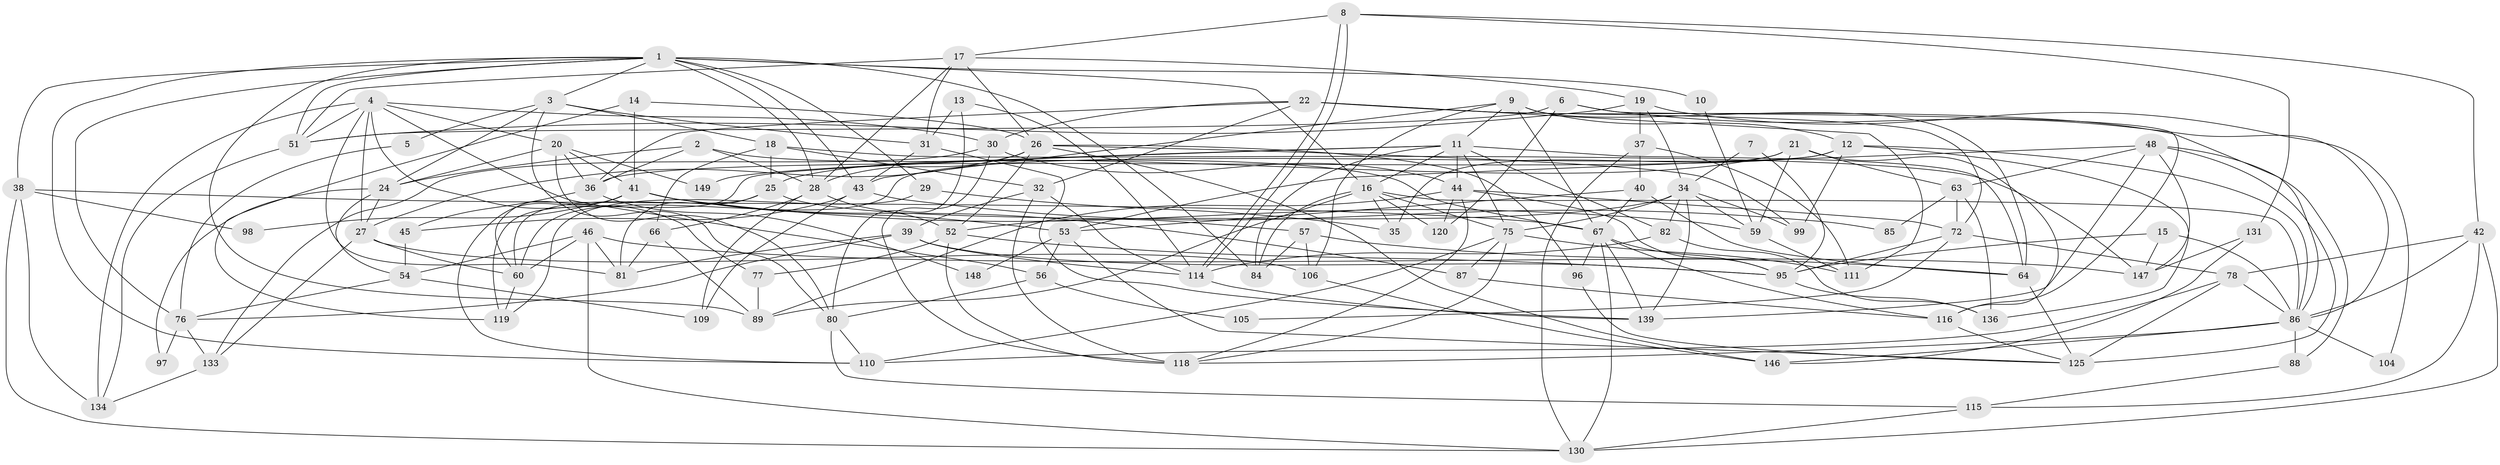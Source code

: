// original degree distribution, {6: 0.053691275167785234, 4: 0.2751677852348993, 3: 0.2348993288590604, 2: 0.14093959731543623, 5: 0.2550335570469799, 7: 0.020134228187919462, 10: 0.006711409395973154, 8: 0.013422818791946308}
// Generated by graph-tools (version 1.1) at 2025/11/02/27/25 16:11:19]
// undirected, 99 vertices, 244 edges
graph export_dot {
graph [start="1"]
  node [color=gray90,style=filled];
  1 [super="+144"];
  2 [super="+108"];
  3;
  4 [super="+58"];
  5;
  6 [super="+47"];
  7;
  8;
  9;
  10;
  11 [super="+23"];
  12 [super="+141"];
  13;
  14;
  15;
  16 [super="+138"];
  17 [super="+91"];
  18 [super="+55"];
  19 [super="+90"];
  20 [super="+140"];
  21;
  22 [super="+143"];
  24 [super="+65"];
  25 [super="+33"];
  26 [super="+121"];
  27 [super="+61"];
  28 [super="+107"];
  29;
  30;
  31 [super="+122"];
  32;
  34 [super="+100"];
  35;
  36 [super="+101"];
  37 [super="+117"];
  38;
  39 [super="+127"];
  40;
  41 [super="+70"];
  42 [super="+123"];
  43 [super="+49"];
  44 [super="+50"];
  45 [super="+79"];
  46 [super="+129"];
  48 [super="+74"];
  51 [super="+68"];
  52 [super="+132"];
  53 [super="+62"];
  54;
  56;
  57;
  59 [super="+73"];
  60 [super="+71"];
  63 [super="+92"];
  64 [super="+69"];
  66;
  67 [super="+93"];
  72 [super="+112"];
  75 [super="+124"];
  76 [super="+113"];
  77;
  78 [super="+135"];
  80 [super="+128"];
  81 [super="+83"];
  82;
  84;
  85;
  86 [super="+103"];
  87;
  88;
  89 [super="+94"];
  95 [super="+102"];
  96;
  97;
  98;
  99;
  104;
  105;
  106;
  109;
  110 [super="+142"];
  111;
  114 [super="+137"];
  115;
  116 [super="+126"];
  118;
  119;
  120;
  125;
  130 [super="+145"];
  131;
  133;
  134;
  136;
  139;
  146;
  147;
  148;
  149;
  1 -- 84;
  1 -- 29;
  1 -- 110;
  1 -- 3;
  1 -- 38;
  1 -- 10;
  1 -- 43;
  1 -- 16;
  1 -- 51;
  1 -- 28;
  1 -- 76;
  1 -- 89;
  2 -- 67;
  2 -- 24;
  2 -- 36;
  2 -- 28;
  3 -- 5;
  3 -- 24;
  3 -- 80;
  3 -- 18;
  3 -- 31;
  4 -- 51;
  4 -- 77;
  4 -- 20;
  4 -- 134;
  4 -- 56;
  4 -- 27;
  4 -- 30;
  4 -- 81;
  5 -- 76;
  6 -- 116;
  6 -- 120;
  6 -- 86;
  6 -- 51;
  7 -- 34;
  7 -- 95;
  8 -- 114;
  8 -- 114;
  8 -- 131;
  8 -- 42;
  8 -- 17;
  9 -- 64;
  9 -- 106;
  9 -- 43;
  9 -- 67;
  9 -- 12;
  9 -- 11;
  10 -- 59;
  11 -- 82;
  11 -- 119;
  11 -- 64;
  11 -- 84;
  11 -- 149;
  11 -- 75;
  11 -- 44;
  11 -- 16;
  12 -- 60;
  12 -- 99;
  12 -- 36;
  12 -- 136;
  12 -- 86;
  13 -- 31;
  13 -- 80;
  13 -- 114;
  14 -- 41;
  14 -- 119;
  14 -- 26;
  15 -- 86;
  15 -- 147;
  15 -- 95;
  16 -- 75;
  16 -- 35;
  16 -- 84;
  16 -- 86;
  16 -- 120;
  16 -- 89;
  17 -- 28;
  17 -- 26;
  17 -- 31;
  17 -- 51;
  17 -- 19;
  18 -- 147;
  18 -- 32;
  18 -- 25;
  18 -- 66;
  19 -- 34;
  19 -- 104;
  19 -- 51;
  19 -- 37;
  20 -- 80 [weight=2];
  20 -- 149;
  20 -- 36;
  20 -- 24;
  20 -- 41;
  21 -- 35;
  21 -- 116;
  21 -- 25;
  21 -- 63;
  21 -- 59;
  22 -- 111;
  22 -- 32;
  22 -- 30;
  22 -- 36;
  22 -- 72;
  22 -- 86;
  24 -- 54;
  24 -- 97;
  24 -- 27;
  25 -- 57;
  25 -- 81;
  25 -- 60;
  26 -- 96;
  26 -- 146;
  26 -- 99;
  26 -- 27;
  26 -- 28;
  26 -- 52;
  27 -- 133;
  27 -- 106;
  27 -- 60;
  28 -- 109;
  28 -- 66;
  28 -- 52;
  29 -- 119;
  29 -- 35;
  30 -- 118;
  30 -- 44;
  30 -- 133;
  31 -- 43;
  31 -- 139;
  32 -- 114;
  32 -- 118;
  32 -- 39;
  34 -- 99;
  34 -- 82;
  34 -- 59;
  34 -- 139;
  34 -- 75;
  34 -- 52;
  36 -- 148 [weight=2];
  36 -- 45;
  37 -- 40;
  37 -- 111;
  37 -- 130;
  38 -- 98;
  38 -- 130;
  38 -- 134;
  38 -- 67;
  39 -- 81;
  39 -- 95;
  39 -- 114;
  39 -- 76;
  40 -- 64;
  40 -- 53;
  40 -- 67;
  41 -- 60;
  41 -- 53 [weight=2];
  41 -- 98;
  41 -- 87;
  41 -- 59;
  41 -- 110;
  42 -- 130;
  42 -- 115;
  42 -- 86;
  42 -- 78;
  43 -- 109;
  43 -- 85;
  43 -- 45;
  44 -- 72;
  44 -- 118;
  44 -- 95;
  44 -- 120;
  44 -- 89;
  45 -- 54;
  46 -- 147;
  46 -- 54;
  46 -- 130;
  46 -- 60;
  46 -- 81;
  48 -- 139;
  48 -- 88;
  48 -- 147;
  48 -- 53;
  48 -- 125;
  48 -- 63;
  51 -- 134;
  52 -- 118;
  52 -- 77;
  52 -- 95;
  53 -- 56;
  53 -- 125;
  53 -- 148;
  54 -- 76;
  54 -- 109;
  56 -- 105;
  56 -- 80;
  57 -- 84;
  57 -- 64;
  57 -- 106;
  59 -- 111;
  60 -- 119;
  63 -- 85;
  63 -- 136;
  63 -- 72;
  64 -- 125;
  66 -- 89;
  66 -- 81;
  67 -- 95;
  67 -- 130;
  67 -- 139;
  67 -- 96;
  67 -- 116;
  72 -- 105;
  72 -- 95;
  72 -- 78;
  75 -- 118;
  75 -- 87;
  75 -- 110;
  75 -- 111;
  76 -- 133;
  76 -- 97;
  77 -- 89;
  78 -- 125;
  78 -- 86;
  78 -- 110;
  80 -- 115;
  80 -- 110;
  82 -- 136;
  82 -- 114;
  86 -- 118;
  86 -- 88;
  86 -- 104;
  86 -- 146;
  87 -- 116;
  88 -- 115;
  95 -- 136;
  96 -- 125;
  106 -- 146;
  114 -- 139;
  115 -- 130;
  116 -- 125;
  131 -- 146;
  131 -- 147;
  133 -- 134;
}
